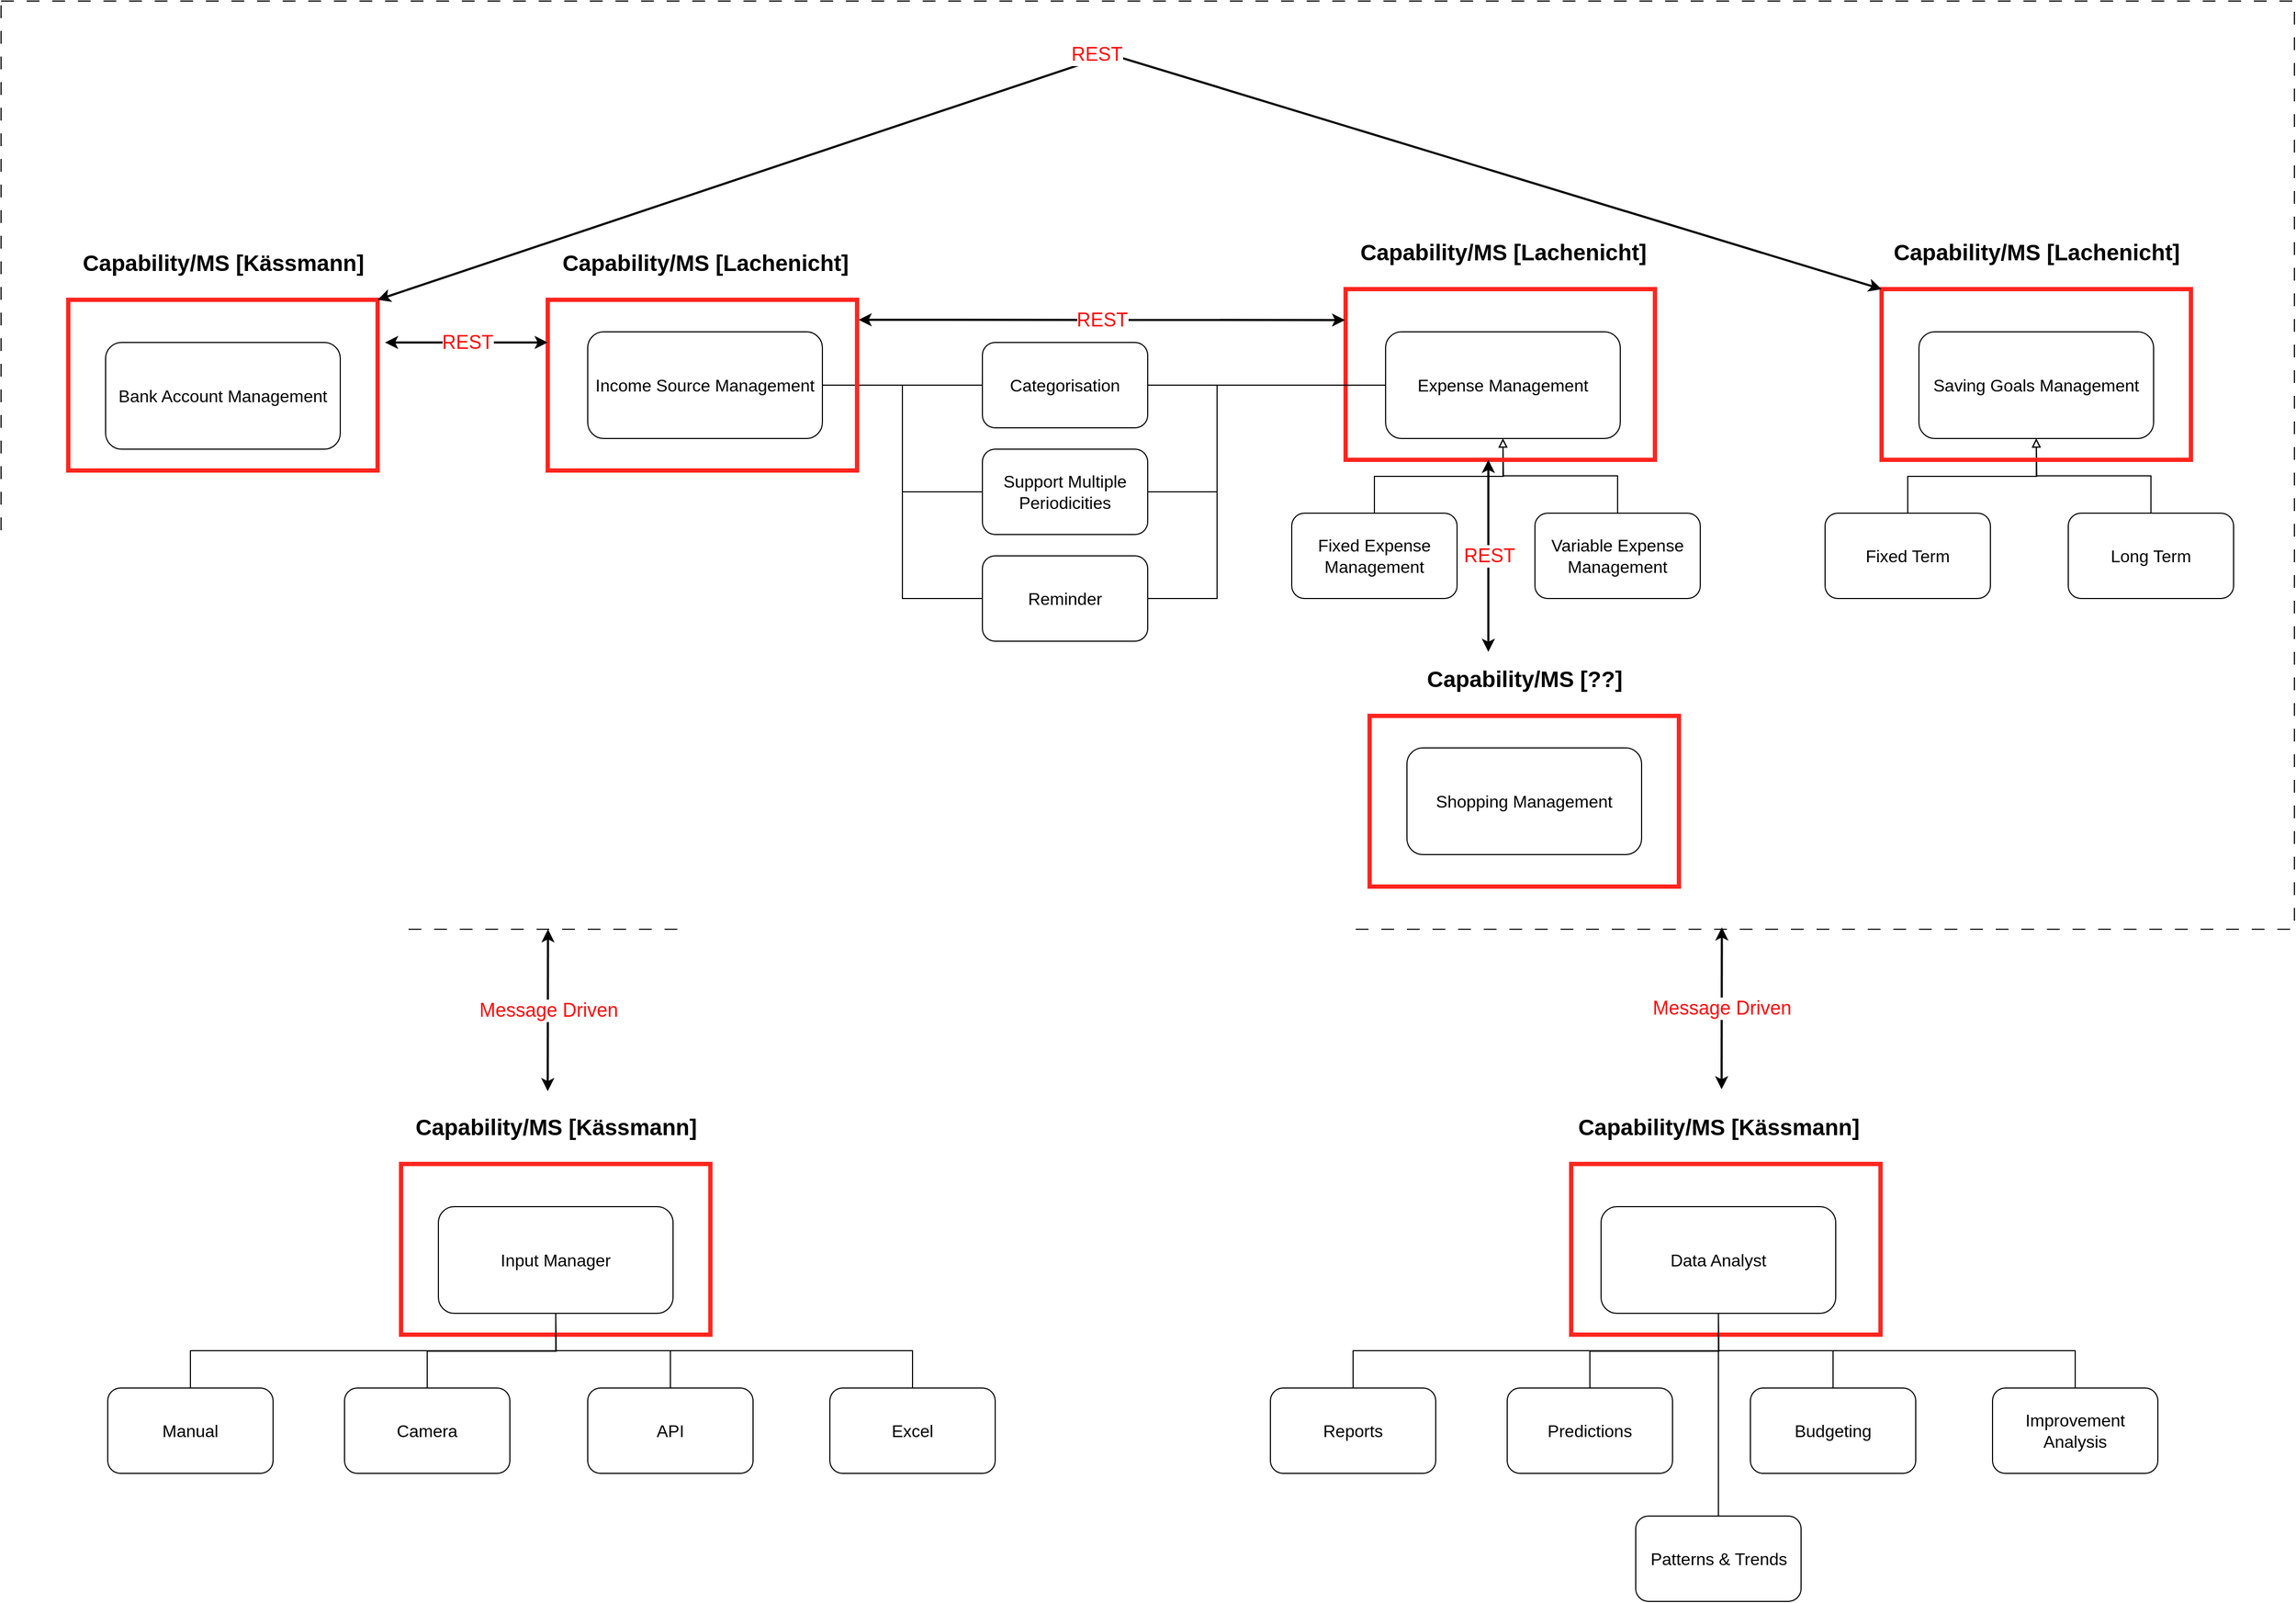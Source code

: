 <mxfile version="22.1.1" type="device">
  <diagram name="Page-1" id="2zOUJke9wk2ogMo4b4Y0">
    <mxGraphModel dx="6735" dy="3469" grid="1" gridSize="10" guides="1" tooltips="1" connect="1" arrows="1" fold="1" page="1" pageScale="1" pageWidth="827" pageHeight="1169" math="0" shadow="0">
      <root>
        <mxCell id="0" />
        <mxCell id="1" parent="0" />
        <mxCell id="eLTLAzRJcCV1uaDT1lfj-96" value="" style="rounded=0;whiteSpace=wrap;html=1;dashed=1;dashPattern=12 12;fillColor=none;" vertex="1" parent="1">
          <mxGeometry x="-200" y="-650" width="2150" height="870" as="geometry" />
        </mxCell>
        <mxCell id="eLTLAzRJcCV1uaDT1lfj-15" style="edgeStyle=orthogonalEdgeStyle;rounded=0;orthogonalLoop=1;jettySize=auto;html=1;exitX=1;exitY=0.5;exitDx=0;exitDy=0;entryX=0;entryY=0.5;entryDx=0;entryDy=0;endArrow=none;endFill=0;" edge="1" parent="1" source="2ghhbftVhgs5awZavKGY-1" target="eLTLAzRJcCV1uaDT1lfj-12">
          <mxGeometry relative="1" as="geometry" />
        </mxCell>
        <mxCell id="2ghhbftVhgs5awZavKGY-1" value="&lt;font style=&quot;font-size: 16px;&quot;&gt;Income Source Management&lt;/font&gt;" style="rounded=1;whiteSpace=wrap;html=1;" parent="1" vertex="1">
          <mxGeometry x="350" y="-340" width="220" height="100" as="geometry" />
        </mxCell>
        <mxCell id="eLTLAzRJcCV1uaDT1lfj-7" value="" style="group" vertex="1" connectable="0" parent="1">
          <mxGeometry x="1010" y="-340" width="383" height="250" as="geometry" />
        </mxCell>
        <mxCell id="eLTLAzRJcCV1uaDT1lfj-1" value="&lt;font style=&quot;font-size: 16px;&quot;&gt;Expense Management&lt;/font&gt;" style="rounded=1;whiteSpace=wrap;html=1;" vertex="1" parent="eLTLAzRJcCV1uaDT1lfj-7">
          <mxGeometry x="88" width="220" height="100" as="geometry" />
        </mxCell>
        <mxCell id="eLTLAzRJcCV1uaDT1lfj-4" value="" style="group" vertex="1" connectable="0" parent="eLTLAzRJcCV1uaDT1lfj-7">
          <mxGeometry y="170" width="383" height="80" as="geometry" />
        </mxCell>
        <mxCell id="eLTLAzRJcCV1uaDT1lfj-2" value="&lt;font style=&quot;font-size: 16px;&quot;&gt;Variable Expense Management&lt;/font&gt;" style="rounded=1;whiteSpace=wrap;html=1;" vertex="1" parent="eLTLAzRJcCV1uaDT1lfj-4">
          <mxGeometry x="228" width="155" height="80" as="geometry" />
        </mxCell>
        <mxCell id="eLTLAzRJcCV1uaDT1lfj-6" style="edgeStyle=orthogonalEdgeStyle;rounded=0;orthogonalLoop=1;jettySize=auto;html=1;exitX=0.5;exitY=0;exitDx=0;exitDy=0;endArrow=block;endFill=0;" edge="1" parent="eLTLAzRJcCV1uaDT1lfj-4" source="eLTLAzRJcCV1uaDT1lfj-3">
          <mxGeometry relative="1" as="geometry">
            <mxPoint x="198" y="-70" as="targetPoint" />
          </mxGeometry>
        </mxCell>
        <mxCell id="eLTLAzRJcCV1uaDT1lfj-3" value="&lt;font style=&quot;font-size: 16px;&quot;&gt;Fixed Expense Management&lt;/font&gt;" style="rounded=1;whiteSpace=wrap;html=1;" vertex="1" parent="eLTLAzRJcCV1uaDT1lfj-4">
          <mxGeometry width="155" height="80" as="geometry" />
        </mxCell>
        <mxCell id="eLTLAzRJcCV1uaDT1lfj-5" style="edgeStyle=orthogonalEdgeStyle;rounded=0;orthogonalLoop=1;jettySize=auto;html=1;exitX=0.5;exitY=0;exitDx=0;exitDy=0;entryX=0.5;entryY=1;entryDx=0;entryDy=0;endArrow=block;endFill=0;" edge="1" parent="eLTLAzRJcCV1uaDT1lfj-7" source="eLTLAzRJcCV1uaDT1lfj-2" target="eLTLAzRJcCV1uaDT1lfj-1">
          <mxGeometry relative="1" as="geometry" />
        </mxCell>
        <mxCell id="eLTLAzRJcCV1uaDT1lfj-24" value="" style="group" vertex="1" connectable="0" parent="eLTLAzRJcCV1uaDT1lfj-7">
          <mxGeometry x="50.5" y="-90" width="295" height="210" as="geometry" />
        </mxCell>
        <mxCell id="eLTLAzRJcCV1uaDT1lfj-25" value="" style="rounded=0;whiteSpace=wrap;html=1;fillColor=none;strokeWidth=4;strokeColor=#FF261F;" vertex="1" parent="eLTLAzRJcCV1uaDT1lfj-24">
          <mxGeometry y="50" width="290" height="160" as="geometry" />
        </mxCell>
        <mxCell id="eLTLAzRJcCV1uaDT1lfj-26" value="&lt;font style=&quot;font-size: 21px;&quot;&gt;&lt;b&gt;Capability/MS [Lachenicht]&lt;/b&gt;&lt;/font&gt;" style="text;html=1;strokeColor=none;fillColor=none;align=center;verticalAlign=middle;whiteSpace=wrap;rounded=0;" vertex="1" parent="eLTLAzRJcCV1uaDT1lfj-24">
          <mxGeometry width="295" height="30" as="geometry" />
        </mxCell>
        <mxCell id="eLTLAzRJcCV1uaDT1lfj-12" value="&lt;font style=&quot;font-size: 16px;&quot;&gt;Categorisation&lt;/font&gt;" style="rounded=1;whiteSpace=wrap;html=1;" vertex="1" parent="1">
          <mxGeometry x="720" y="-330" width="155" height="80" as="geometry" />
        </mxCell>
        <mxCell id="eLTLAzRJcCV1uaDT1lfj-13" value="&lt;span style=&quot;font-size: 16px;&quot;&gt;Support Multiple Periodicities&lt;/span&gt;" style="rounded=1;whiteSpace=wrap;html=1;" vertex="1" parent="1">
          <mxGeometry x="720" y="-230" width="155" height="80" as="geometry" />
        </mxCell>
        <mxCell id="eLTLAzRJcCV1uaDT1lfj-14" value="&lt;span style=&quot;font-size: 16px;&quot;&gt;Reminder&lt;/span&gt;" style="rounded=1;whiteSpace=wrap;html=1;" vertex="1" parent="1">
          <mxGeometry x="720" y="-130" width="155" height="80" as="geometry" />
        </mxCell>
        <mxCell id="eLTLAzRJcCV1uaDT1lfj-16" style="edgeStyle=orthogonalEdgeStyle;rounded=0;orthogonalLoop=1;jettySize=auto;html=1;exitX=1;exitY=0.5;exitDx=0;exitDy=0;entryX=0;entryY=0.5;entryDx=0;entryDy=0;endArrow=none;endFill=0;" edge="1" parent="1" source="2ghhbftVhgs5awZavKGY-1" target="eLTLAzRJcCV1uaDT1lfj-13">
          <mxGeometry relative="1" as="geometry">
            <mxPoint x="650" y="-280" as="sourcePoint" />
            <mxPoint x="730" y="-280" as="targetPoint" />
          </mxGeometry>
        </mxCell>
        <mxCell id="eLTLAzRJcCV1uaDT1lfj-18" style="edgeStyle=orthogonalEdgeStyle;rounded=0;orthogonalLoop=1;jettySize=auto;html=1;exitX=1;exitY=0.5;exitDx=0;exitDy=0;entryX=0;entryY=0.5;entryDx=0;entryDy=0;endArrow=none;endFill=0;" edge="1" parent="1" source="2ghhbftVhgs5awZavKGY-1" target="eLTLAzRJcCV1uaDT1lfj-14">
          <mxGeometry relative="1" as="geometry">
            <mxPoint x="559.53" y="-130" as="sourcePoint" />
            <mxPoint x="639.53" y="-30" as="targetPoint" />
          </mxGeometry>
        </mxCell>
        <mxCell id="eLTLAzRJcCV1uaDT1lfj-19" style="edgeStyle=orthogonalEdgeStyle;rounded=0;orthogonalLoop=1;jettySize=auto;html=1;entryX=0;entryY=0.5;entryDx=0;entryDy=0;endArrow=none;endFill=0;exitX=1;exitY=0.5;exitDx=0;exitDy=0;" edge="1" parent="1" source="eLTLAzRJcCV1uaDT1lfj-12" target="eLTLAzRJcCV1uaDT1lfj-1">
          <mxGeometry relative="1" as="geometry">
            <mxPoint x="900" y="-420" as="sourcePoint" />
            <mxPoint x="1180" y="-420" as="targetPoint" />
          </mxGeometry>
        </mxCell>
        <mxCell id="eLTLAzRJcCV1uaDT1lfj-20" style="edgeStyle=orthogonalEdgeStyle;rounded=0;orthogonalLoop=1;jettySize=auto;html=1;entryX=0;entryY=0.5;entryDx=0;entryDy=0;endArrow=none;endFill=0;exitX=1;exitY=0.5;exitDx=0;exitDy=0;" edge="1" parent="1" source="eLTLAzRJcCV1uaDT1lfj-13" target="eLTLAzRJcCV1uaDT1lfj-1">
          <mxGeometry relative="1" as="geometry">
            <mxPoint x="885" y="-280" as="sourcePoint" />
            <mxPoint x="1058" y="-280" as="targetPoint" />
            <Array as="points">
              <mxPoint x="940" y="-190" />
              <mxPoint x="940" y="-290" />
            </Array>
          </mxGeometry>
        </mxCell>
        <mxCell id="eLTLAzRJcCV1uaDT1lfj-21" style="edgeStyle=orthogonalEdgeStyle;rounded=0;orthogonalLoop=1;jettySize=auto;html=1;entryX=0;entryY=0.5;entryDx=0;entryDy=0;endArrow=none;endFill=0;exitX=1;exitY=0.5;exitDx=0;exitDy=0;" edge="1" parent="1" source="eLTLAzRJcCV1uaDT1lfj-14" target="eLTLAzRJcCV1uaDT1lfj-1">
          <mxGeometry relative="1" as="geometry">
            <mxPoint x="885" y="-180" as="sourcePoint" />
            <mxPoint x="1058" y="-280" as="targetPoint" />
            <Array as="points">
              <mxPoint x="940" y="-90" />
              <mxPoint x="940" y="-290" />
            </Array>
          </mxGeometry>
        </mxCell>
        <mxCell id="eLTLAzRJcCV1uaDT1lfj-23" value="" style="group" vertex="1" connectable="0" parent="1">
          <mxGeometry x="312.5" y="-420" width="295" height="210" as="geometry" />
        </mxCell>
        <mxCell id="2ghhbftVhgs5awZavKGY-65" value="" style="rounded=0;whiteSpace=wrap;html=1;fillColor=none;strokeWidth=4;strokeColor=#FF261F;" parent="eLTLAzRJcCV1uaDT1lfj-23" vertex="1">
          <mxGeometry y="50" width="290" height="160" as="geometry" />
        </mxCell>
        <mxCell id="eLTLAzRJcCV1uaDT1lfj-22" value="&lt;font style=&quot;font-size: 21px;&quot;&gt;&lt;b&gt;Capability/MS [Lachenicht]&lt;/b&gt;&lt;/font&gt;" style="text;html=1;strokeColor=none;fillColor=none;align=center;verticalAlign=middle;whiteSpace=wrap;rounded=0;" vertex="1" parent="eLTLAzRJcCV1uaDT1lfj-23">
          <mxGeometry width="295" height="30" as="geometry" />
        </mxCell>
        <mxCell id="eLTLAzRJcCV1uaDT1lfj-27" value="" style="endArrow=classic;html=1;rounded=0;exitX=1.005;exitY=0.117;exitDx=0;exitDy=0;strokeWidth=2;exitPerimeter=0;startArrow=classic;startFill=1;" edge="1" parent="1" source="2ghhbftVhgs5awZavKGY-65">
          <mxGeometry relative="1" as="geometry">
            <mxPoint x="910" y="210" as="sourcePoint" />
            <mxPoint x="1060" y="-351" as="targetPoint" />
          </mxGeometry>
        </mxCell>
        <mxCell id="eLTLAzRJcCV1uaDT1lfj-28" value="&lt;font color=&quot;#ff0808&quot; style=&quot;font-size: 18px;&quot;&gt;REST&lt;/font&gt;" style="edgeLabel;resizable=0;html=1;align=center;verticalAlign=middle;" connectable="0" vertex="1" parent="eLTLAzRJcCV1uaDT1lfj-27">
          <mxGeometry relative="1" as="geometry" />
        </mxCell>
        <mxCell id="eLTLAzRJcCV1uaDT1lfj-29" value="" style="group" vertex="1" connectable="0" parent="1">
          <mxGeometry x="1510" y="-340" width="383" height="250" as="geometry" />
        </mxCell>
        <mxCell id="eLTLAzRJcCV1uaDT1lfj-30" value="&lt;font style=&quot;font-size: 16px;&quot;&gt;Saving Goals Management&lt;/font&gt;" style="rounded=1;whiteSpace=wrap;html=1;" vertex="1" parent="eLTLAzRJcCV1uaDT1lfj-29">
          <mxGeometry x="88" width="220" height="100" as="geometry" />
        </mxCell>
        <mxCell id="eLTLAzRJcCV1uaDT1lfj-31" value="" style="group" vertex="1" connectable="0" parent="eLTLAzRJcCV1uaDT1lfj-29">
          <mxGeometry y="170" width="383" height="80" as="geometry" />
        </mxCell>
        <mxCell id="eLTLAzRJcCV1uaDT1lfj-32" value="&lt;font style=&quot;font-size: 16px;&quot;&gt;Long Term&lt;/font&gt;" style="rounded=1;whiteSpace=wrap;html=1;" vertex="1" parent="eLTLAzRJcCV1uaDT1lfj-31">
          <mxGeometry x="228" width="155" height="80" as="geometry" />
        </mxCell>
        <mxCell id="eLTLAzRJcCV1uaDT1lfj-33" style="edgeStyle=orthogonalEdgeStyle;rounded=0;orthogonalLoop=1;jettySize=auto;html=1;exitX=0.5;exitY=0;exitDx=0;exitDy=0;endArrow=block;endFill=0;" edge="1" parent="eLTLAzRJcCV1uaDT1lfj-31" source="eLTLAzRJcCV1uaDT1lfj-34">
          <mxGeometry relative="1" as="geometry">
            <mxPoint x="198" y="-70" as="targetPoint" />
          </mxGeometry>
        </mxCell>
        <mxCell id="eLTLAzRJcCV1uaDT1lfj-34" value="&lt;font style=&quot;font-size: 16px;&quot;&gt;Fixed Term&lt;/font&gt;" style="rounded=1;whiteSpace=wrap;html=1;" vertex="1" parent="eLTLAzRJcCV1uaDT1lfj-31">
          <mxGeometry width="155" height="80" as="geometry" />
        </mxCell>
        <mxCell id="eLTLAzRJcCV1uaDT1lfj-35" style="edgeStyle=orthogonalEdgeStyle;rounded=0;orthogonalLoop=1;jettySize=auto;html=1;exitX=0.5;exitY=0;exitDx=0;exitDy=0;entryX=0.5;entryY=1;entryDx=0;entryDy=0;endArrow=block;endFill=0;" edge="1" parent="eLTLAzRJcCV1uaDT1lfj-29" source="eLTLAzRJcCV1uaDT1lfj-32" target="eLTLAzRJcCV1uaDT1lfj-30">
          <mxGeometry relative="1" as="geometry" />
        </mxCell>
        <mxCell id="eLTLAzRJcCV1uaDT1lfj-36" value="" style="group" vertex="1" connectable="0" parent="eLTLAzRJcCV1uaDT1lfj-29">
          <mxGeometry x="50.5" y="-90" width="295" height="210" as="geometry" />
        </mxCell>
        <mxCell id="eLTLAzRJcCV1uaDT1lfj-38" value="&lt;font style=&quot;font-size: 21px;&quot;&gt;&lt;b&gt;Capability/MS [Lachenicht]&lt;/b&gt;&lt;/font&gt;" style="text;html=1;strokeColor=none;fillColor=none;align=center;verticalAlign=middle;whiteSpace=wrap;rounded=0;" vertex="1" parent="eLTLAzRJcCV1uaDT1lfj-36">
          <mxGeometry width="295" height="30" as="geometry" />
        </mxCell>
        <mxCell id="eLTLAzRJcCV1uaDT1lfj-39" value="" style="rounded=0;whiteSpace=wrap;html=1;fillColor=none;strokeWidth=4;strokeColor=#FF261F;" vertex="1" parent="eLTLAzRJcCV1uaDT1lfj-36">
          <mxGeometry x="2.5" y="50" width="290" height="160" as="geometry" />
        </mxCell>
        <mxCell id="eLTLAzRJcCV1uaDT1lfj-40" value="" style="group" vertex="1" connectable="0" parent="1">
          <mxGeometry x="1030" y="50" width="383" height="250" as="geometry" />
        </mxCell>
        <mxCell id="eLTLAzRJcCV1uaDT1lfj-41" value="&lt;font style=&quot;font-size: 16px;&quot;&gt;Shopping Management&lt;/font&gt;" style="rounded=1;whiteSpace=wrap;html=1;" vertex="1" parent="eLTLAzRJcCV1uaDT1lfj-40">
          <mxGeometry x="88" width="220" height="100" as="geometry" />
        </mxCell>
        <mxCell id="eLTLAzRJcCV1uaDT1lfj-47" value="" style="group" vertex="1" connectable="0" parent="eLTLAzRJcCV1uaDT1lfj-40">
          <mxGeometry x="50.5" y="-80" width="295" height="210" as="geometry" />
        </mxCell>
        <mxCell id="eLTLAzRJcCV1uaDT1lfj-48" value="&lt;font style=&quot;font-size: 21px;&quot;&gt;&lt;b&gt;Capability/MS [??]&lt;/b&gt;&lt;/font&gt;" style="text;html=1;strokeColor=none;fillColor=none;align=center;verticalAlign=middle;whiteSpace=wrap;rounded=0;" vertex="1" parent="eLTLAzRJcCV1uaDT1lfj-47">
          <mxGeometry width="295" height="30" as="geometry" />
        </mxCell>
        <mxCell id="eLTLAzRJcCV1uaDT1lfj-49" value="" style="rounded=0;whiteSpace=wrap;html=1;fillColor=none;strokeWidth=4;strokeColor=#FF261F;" vertex="1" parent="eLTLAzRJcCV1uaDT1lfj-40">
          <mxGeometry x="53" y="-30" width="290" height="160" as="geometry" />
        </mxCell>
        <mxCell id="eLTLAzRJcCV1uaDT1lfj-97" value="" style="endArrow=classic;html=1;rounded=0;strokeWidth=2;entryX=0.655;entryY=0.998;entryDx=0;entryDy=0;startArrow=classic;startFill=1;entryPerimeter=0;" edge="1" parent="eLTLAzRJcCV1uaDT1lfj-40">
          <mxGeometry relative="1" as="geometry">
            <mxPoint x="383" y="320" as="sourcePoint" />
            <mxPoint x="383.25" y="168.26" as="targetPoint" />
          </mxGeometry>
        </mxCell>
        <mxCell id="eLTLAzRJcCV1uaDT1lfj-98" value="&lt;font color=&quot;#ff0808&quot; style=&quot;font-size: 18px;&quot;&gt;Message Driven&lt;/font&gt;" style="edgeLabel;resizable=0;html=1;align=center;verticalAlign=middle;" connectable="0" vertex="1" parent="eLTLAzRJcCV1uaDT1lfj-97">
          <mxGeometry relative="1" as="geometry" />
        </mxCell>
        <mxCell id="eLTLAzRJcCV1uaDT1lfj-56" value="" style="group" vertex="1" connectable="0" parent="1">
          <mxGeometry x="-190" y="-330" width="630" height="250" as="geometry" />
        </mxCell>
        <mxCell id="eLTLAzRJcCV1uaDT1lfj-57" value="&lt;font style=&quot;font-size: 16px;&quot;&gt;Bank Account Management&lt;/font&gt;" style="rounded=1;whiteSpace=wrap;html=1;" vertex="1" parent="eLTLAzRJcCV1uaDT1lfj-56">
          <mxGeometry x="88" width="220" height="100" as="geometry" />
        </mxCell>
        <mxCell id="eLTLAzRJcCV1uaDT1lfj-63" value="" style="group" vertex="1" connectable="0" parent="eLTLAzRJcCV1uaDT1lfj-56">
          <mxGeometry x="50.5" y="-90" width="295" height="210" as="geometry" />
        </mxCell>
        <mxCell id="eLTLAzRJcCV1uaDT1lfj-65" value="&lt;font style=&quot;font-size: 21px;&quot;&gt;&lt;b&gt;Capability/MS [Kässmann]&lt;/b&gt;&lt;/font&gt;" style="text;html=1;strokeColor=none;fillColor=none;align=center;verticalAlign=middle;whiteSpace=wrap;rounded=0;" vertex="1" parent="eLTLAzRJcCV1uaDT1lfj-63">
          <mxGeometry width="295" height="30" as="geometry" />
        </mxCell>
        <mxCell id="eLTLAzRJcCV1uaDT1lfj-64" value="" style="rounded=0;whiteSpace=wrap;html=1;fillColor=none;strokeWidth=4;strokeColor=#FF261F;" vertex="1" parent="eLTLAzRJcCV1uaDT1lfj-63">
          <mxGeometry x="2.5" y="50" width="290" height="160" as="geometry" />
        </mxCell>
        <mxCell id="eLTLAzRJcCV1uaDT1lfj-68" value="" style="endArrow=classic;html=1;rounded=0;strokeWidth=2;entryX=0;entryY=0.25;entryDx=0;entryDy=0;startArrow=classic;startFill=1;" edge="1" parent="1" target="2ghhbftVhgs5awZavKGY-65">
          <mxGeometry relative="1" as="geometry">
            <mxPoint x="160" y="-330" as="sourcePoint" />
            <mxPoint x="720" y="-500" as="targetPoint" />
          </mxGeometry>
        </mxCell>
        <mxCell id="eLTLAzRJcCV1uaDT1lfj-69" value="&lt;font color=&quot;#ff0808&quot; style=&quot;font-size: 18px;&quot;&gt;REST&lt;/font&gt;" style="edgeLabel;resizable=0;html=1;align=center;verticalAlign=middle;" connectable="0" vertex="1" parent="eLTLAzRJcCV1uaDT1lfj-68">
          <mxGeometry relative="1" as="geometry" />
        </mxCell>
        <mxCell id="eLTLAzRJcCV1uaDT1lfj-70" value="" style="endArrow=classic;html=1;rounded=0;strokeWidth=2;entryX=0;entryY=0;entryDx=0;entryDy=0;startArrow=classic;startFill=1;exitX=1;exitY=0;exitDx=0;exitDy=0;" edge="1" parent="1" source="eLTLAzRJcCV1uaDT1lfj-64" target="eLTLAzRJcCV1uaDT1lfj-39">
          <mxGeometry relative="1" as="geometry">
            <mxPoint x="240" y="-500" as="sourcePoint" />
            <mxPoint x="393" y="-500" as="targetPoint" />
            <Array as="points">
              <mxPoint x="840" y="-600" />
            </Array>
          </mxGeometry>
        </mxCell>
        <mxCell id="eLTLAzRJcCV1uaDT1lfj-71" value="&lt;font color=&quot;#ff0808&quot; style=&quot;font-size: 18px;&quot;&gt;REST&lt;/font&gt;" style="edgeLabel;resizable=0;html=1;align=center;verticalAlign=middle;" connectable="0" vertex="1" parent="eLTLAzRJcCV1uaDT1lfj-70">
          <mxGeometry relative="1" as="geometry">
            <mxPoint x="-28" y="-5" as="offset" />
          </mxGeometry>
        </mxCell>
        <mxCell id="eLTLAzRJcCV1uaDT1lfj-72" value="" style="endArrow=classic;html=1;rounded=0;exitX=0.428;exitY=1.029;exitDx=0;exitDy=0;strokeWidth=2;exitPerimeter=0;startArrow=classic;startFill=1;" edge="1" parent="1">
          <mxGeometry relative="1" as="geometry">
            <mxPoint x="1194.33" y="-220.0" as="sourcePoint" />
            <mxPoint x="1194.33" y="-40" as="targetPoint" />
          </mxGeometry>
        </mxCell>
        <mxCell id="eLTLAzRJcCV1uaDT1lfj-73" value="&lt;font color=&quot;#ff0808&quot; style=&quot;font-size: 18px;&quot;&gt;REST&lt;/font&gt;" style="edgeLabel;resizable=0;html=1;align=center;verticalAlign=middle;" connectable="0" vertex="1" parent="eLTLAzRJcCV1uaDT1lfj-72">
          <mxGeometry relative="1" as="geometry" />
        </mxCell>
        <mxCell id="eLTLAzRJcCV1uaDT1lfj-93" value="" style="group" vertex="1" connectable="0" parent="1">
          <mxGeometry x="990" y="480" width="832" height="370" as="geometry" />
        </mxCell>
        <mxCell id="eLTLAzRJcCV1uaDT1lfj-74" value="" style="group" vertex="1" connectable="0" parent="eLTLAzRJcCV1uaDT1lfj-93">
          <mxGeometry x="222" width="383" height="250" as="geometry" />
        </mxCell>
        <mxCell id="eLTLAzRJcCV1uaDT1lfj-75" value="&lt;font style=&quot;font-size: 16px;&quot;&gt;Data Analyst&lt;/font&gt;" style="rounded=1;whiteSpace=wrap;html=1;" vertex="1" parent="eLTLAzRJcCV1uaDT1lfj-74">
          <mxGeometry x="88" width="220" height="100" as="geometry" />
        </mxCell>
        <mxCell id="eLTLAzRJcCV1uaDT1lfj-76" value="" style="group" vertex="1" connectable="0" parent="eLTLAzRJcCV1uaDT1lfj-74">
          <mxGeometry y="170" width="383" height="80" as="geometry" />
        </mxCell>
        <mxCell id="eLTLAzRJcCV1uaDT1lfj-77" value="&lt;font style=&quot;font-size: 16px;&quot;&gt;Budgeting&lt;/font&gt;" style="rounded=1;whiteSpace=wrap;html=1;" vertex="1" parent="eLTLAzRJcCV1uaDT1lfj-76">
          <mxGeometry x="228" width="155" height="80" as="geometry" />
        </mxCell>
        <mxCell id="eLTLAzRJcCV1uaDT1lfj-78" style="edgeStyle=orthogonalEdgeStyle;rounded=0;orthogonalLoop=1;jettySize=auto;html=1;exitX=0.5;exitY=0;exitDx=0;exitDy=0;endArrow=none;endFill=0;" edge="1" parent="eLTLAzRJcCV1uaDT1lfj-76" source="eLTLAzRJcCV1uaDT1lfj-79">
          <mxGeometry relative="1" as="geometry">
            <mxPoint x="198" y="-70" as="targetPoint" />
          </mxGeometry>
        </mxCell>
        <mxCell id="eLTLAzRJcCV1uaDT1lfj-79" value="&lt;font style=&quot;font-size: 16px;&quot;&gt;Predictions&lt;/font&gt;" style="rounded=1;whiteSpace=wrap;html=1;" vertex="1" parent="eLTLAzRJcCV1uaDT1lfj-76">
          <mxGeometry width="155" height="80" as="geometry" />
        </mxCell>
        <mxCell id="eLTLAzRJcCV1uaDT1lfj-80" style="edgeStyle=orthogonalEdgeStyle;rounded=0;orthogonalLoop=1;jettySize=auto;html=1;exitX=0.5;exitY=0;exitDx=0;exitDy=0;entryX=0.5;entryY=1;entryDx=0;entryDy=0;endArrow=none;endFill=0;" edge="1" parent="eLTLAzRJcCV1uaDT1lfj-74" source="eLTLAzRJcCV1uaDT1lfj-77" target="eLTLAzRJcCV1uaDT1lfj-75">
          <mxGeometry relative="1" as="geometry" />
        </mxCell>
        <mxCell id="eLTLAzRJcCV1uaDT1lfj-81" value="" style="group" vertex="1" connectable="0" parent="eLTLAzRJcCV1uaDT1lfj-74">
          <mxGeometry x="50.5" y="-90" width="295" height="210" as="geometry" />
        </mxCell>
        <mxCell id="eLTLAzRJcCV1uaDT1lfj-83" value="&lt;font style=&quot;font-size: 21px;&quot;&gt;&lt;b&gt;Capability/MS [Kässmann]&lt;/b&gt;&lt;/font&gt;" style="text;html=1;strokeColor=none;fillColor=none;align=center;verticalAlign=middle;whiteSpace=wrap;rounded=0;" vertex="1" parent="eLTLAzRJcCV1uaDT1lfj-81">
          <mxGeometry width="295" height="30" as="geometry" />
        </mxCell>
        <mxCell id="eLTLAzRJcCV1uaDT1lfj-82" value="" style="rounded=0;whiteSpace=wrap;html=1;fillColor=none;strokeWidth=4;strokeColor=#FF261F;" vertex="1" parent="eLTLAzRJcCV1uaDT1lfj-74">
          <mxGeometry x="60" y="-40" width="290" height="160" as="geometry" />
        </mxCell>
        <mxCell id="eLTLAzRJcCV1uaDT1lfj-92" style="edgeStyle=orthogonalEdgeStyle;rounded=0;orthogonalLoop=1;jettySize=auto;html=1;exitX=0.5;exitY=0;exitDx=0;exitDy=0;entryX=0.5;entryY=1;entryDx=0;entryDy=0;endArrow=none;endFill=0;" edge="1" parent="eLTLAzRJcCV1uaDT1lfj-93" source="eLTLAzRJcCV1uaDT1lfj-85" target="eLTLAzRJcCV1uaDT1lfj-75">
          <mxGeometry relative="1" as="geometry" />
        </mxCell>
        <mxCell id="eLTLAzRJcCV1uaDT1lfj-85" value="&lt;font style=&quot;font-size: 16px;&quot;&gt;Reports&lt;/font&gt;" style="rounded=1;whiteSpace=wrap;html=1;" vertex="1" parent="eLTLAzRJcCV1uaDT1lfj-93">
          <mxGeometry y="170" width="155" height="80" as="geometry" />
        </mxCell>
        <mxCell id="eLTLAzRJcCV1uaDT1lfj-91" style="edgeStyle=orthogonalEdgeStyle;rounded=0;orthogonalLoop=1;jettySize=auto;html=1;exitX=0.5;exitY=0;exitDx=0;exitDy=0;entryX=0.5;entryY=1;entryDx=0;entryDy=0;endArrow=none;endFill=0;" edge="1" parent="eLTLAzRJcCV1uaDT1lfj-93" source="eLTLAzRJcCV1uaDT1lfj-87" target="eLTLAzRJcCV1uaDT1lfj-75">
          <mxGeometry relative="1" as="geometry" />
        </mxCell>
        <mxCell id="eLTLAzRJcCV1uaDT1lfj-87" value="&lt;font style=&quot;font-size: 16px;&quot;&gt;Improvement Analysis&lt;/font&gt;" style="rounded=1;whiteSpace=wrap;html=1;" vertex="1" parent="eLTLAzRJcCV1uaDT1lfj-93">
          <mxGeometry x="677" y="170" width="155" height="80" as="geometry" />
        </mxCell>
        <mxCell id="eLTLAzRJcCV1uaDT1lfj-90" style="edgeStyle=orthogonalEdgeStyle;rounded=0;orthogonalLoop=1;jettySize=auto;html=1;exitX=0.5;exitY=0;exitDx=0;exitDy=0;entryX=0.5;entryY=1;entryDx=0;entryDy=0;endArrow=none;endFill=0;" edge="1" parent="eLTLAzRJcCV1uaDT1lfj-93" source="eLTLAzRJcCV1uaDT1lfj-89" target="eLTLAzRJcCV1uaDT1lfj-75">
          <mxGeometry relative="1" as="geometry" />
        </mxCell>
        <mxCell id="eLTLAzRJcCV1uaDT1lfj-89" value="&lt;font style=&quot;font-size: 16px;&quot;&gt;Patterns &amp;amp; Trends&lt;/font&gt;" style="rounded=1;whiteSpace=wrap;html=1;" vertex="1" parent="eLTLAzRJcCV1uaDT1lfj-93">
          <mxGeometry x="342.5" y="290" width="155" height="80" as="geometry" />
        </mxCell>
        <mxCell id="eLTLAzRJcCV1uaDT1lfj-99" value="" style="group" vertex="1" connectable="0" parent="1">
          <mxGeometry x="-100" y="480" width="832" height="370" as="geometry" />
        </mxCell>
        <mxCell id="eLTLAzRJcCV1uaDT1lfj-100" value="" style="group" vertex="1" connectable="0" parent="eLTLAzRJcCV1uaDT1lfj-99">
          <mxGeometry x="222" width="383" height="250" as="geometry" />
        </mxCell>
        <mxCell id="eLTLAzRJcCV1uaDT1lfj-101" value="&lt;font style=&quot;font-size: 16px;&quot;&gt;Input Manager&lt;/font&gt;" style="rounded=1;whiteSpace=wrap;html=1;" vertex="1" parent="eLTLAzRJcCV1uaDT1lfj-100">
          <mxGeometry x="88" width="220" height="100" as="geometry" />
        </mxCell>
        <mxCell id="eLTLAzRJcCV1uaDT1lfj-102" value="" style="group" vertex="1" connectable="0" parent="eLTLAzRJcCV1uaDT1lfj-100">
          <mxGeometry y="170" width="383" height="80" as="geometry" />
        </mxCell>
        <mxCell id="eLTLAzRJcCV1uaDT1lfj-103" value="&lt;font style=&quot;font-size: 16px;&quot;&gt;API&lt;/font&gt;" style="rounded=1;whiteSpace=wrap;html=1;" vertex="1" parent="eLTLAzRJcCV1uaDT1lfj-102">
          <mxGeometry x="228" width="155" height="80" as="geometry" />
        </mxCell>
        <mxCell id="eLTLAzRJcCV1uaDT1lfj-104" style="edgeStyle=orthogonalEdgeStyle;rounded=0;orthogonalLoop=1;jettySize=auto;html=1;exitX=0.5;exitY=0;exitDx=0;exitDy=0;endArrow=none;endFill=0;" edge="1" parent="eLTLAzRJcCV1uaDT1lfj-102" source="eLTLAzRJcCV1uaDT1lfj-105">
          <mxGeometry relative="1" as="geometry">
            <mxPoint x="198" y="-70" as="targetPoint" />
          </mxGeometry>
        </mxCell>
        <mxCell id="eLTLAzRJcCV1uaDT1lfj-105" value="&lt;font style=&quot;font-size: 16px;&quot;&gt;Camera&lt;/font&gt;" style="rounded=1;whiteSpace=wrap;html=1;" vertex="1" parent="eLTLAzRJcCV1uaDT1lfj-102">
          <mxGeometry width="155" height="80" as="geometry" />
        </mxCell>
        <mxCell id="eLTLAzRJcCV1uaDT1lfj-106" style="edgeStyle=orthogonalEdgeStyle;rounded=0;orthogonalLoop=1;jettySize=auto;html=1;exitX=0.5;exitY=0;exitDx=0;exitDy=0;entryX=0.5;entryY=1;entryDx=0;entryDy=0;endArrow=none;endFill=0;" edge="1" parent="eLTLAzRJcCV1uaDT1lfj-100" source="eLTLAzRJcCV1uaDT1lfj-103" target="eLTLAzRJcCV1uaDT1lfj-101">
          <mxGeometry relative="1" as="geometry" />
        </mxCell>
        <mxCell id="eLTLAzRJcCV1uaDT1lfj-107" value="" style="group" vertex="1" connectable="0" parent="eLTLAzRJcCV1uaDT1lfj-100">
          <mxGeometry x="50.5" y="-90" width="295" height="210" as="geometry" />
        </mxCell>
        <mxCell id="eLTLAzRJcCV1uaDT1lfj-108" value="&lt;font style=&quot;font-size: 21px;&quot;&gt;&lt;b&gt;Capability/MS [Kässmann]&lt;/b&gt;&lt;/font&gt;" style="text;html=1;strokeColor=none;fillColor=none;align=center;verticalAlign=middle;whiteSpace=wrap;rounded=0;" vertex="1" parent="eLTLAzRJcCV1uaDT1lfj-107">
          <mxGeometry width="295" height="30" as="geometry" />
        </mxCell>
        <mxCell id="eLTLAzRJcCV1uaDT1lfj-109" value="" style="rounded=0;whiteSpace=wrap;html=1;fillColor=none;strokeWidth=4;strokeColor=#FF261F;" vertex="1" parent="eLTLAzRJcCV1uaDT1lfj-107">
          <mxGeometry x="2.5" y="50" width="290" height="160" as="geometry" />
        </mxCell>
        <mxCell id="eLTLAzRJcCV1uaDT1lfj-110" style="edgeStyle=orthogonalEdgeStyle;rounded=0;orthogonalLoop=1;jettySize=auto;html=1;exitX=0.5;exitY=0;exitDx=0;exitDy=0;entryX=0.5;entryY=1;entryDx=0;entryDy=0;endArrow=none;endFill=0;" edge="1" parent="eLTLAzRJcCV1uaDT1lfj-99" source="eLTLAzRJcCV1uaDT1lfj-111" target="eLTLAzRJcCV1uaDT1lfj-101">
          <mxGeometry relative="1" as="geometry" />
        </mxCell>
        <mxCell id="eLTLAzRJcCV1uaDT1lfj-111" value="&lt;span style=&quot;font-size: 16px;&quot;&gt;Manual&lt;/span&gt;" style="rounded=1;whiteSpace=wrap;html=1;" vertex="1" parent="eLTLAzRJcCV1uaDT1lfj-99">
          <mxGeometry y="170" width="155" height="80" as="geometry" />
        </mxCell>
        <mxCell id="eLTLAzRJcCV1uaDT1lfj-112" style="edgeStyle=orthogonalEdgeStyle;rounded=0;orthogonalLoop=1;jettySize=auto;html=1;exitX=0.5;exitY=0;exitDx=0;exitDy=0;entryX=0.5;entryY=1;entryDx=0;entryDy=0;endArrow=none;endFill=0;" edge="1" parent="eLTLAzRJcCV1uaDT1lfj-99" source="eLTLAzRJcCV1uaDT1lfj-113" target="eLTLAzRJcCV1uaDT1lfj-101">
          <mxGeometry relative="1" as="geometry" />
        </mxCell>
        <mxCell id="eLTLAzRJcCV1uaDT1lfj-113" value="&lt;font style=&quot;font-size: 16px;&quot;&gt;Excel&lt;/font&gt;" style="rounded=1;whiteSpace=wrap;html=1;" vertex="1" parent="eLTLAzRJcCV1uaDT1lfj-99">
          <mxGeometry x="677" y="170" width="155" height="80" as="geometry" />
        </mxCell>
        <mxCell id="eLTLAzRJcCV1uaDT1lfj-116" value="" style="endArrow=classic;html=1;rounded=0;strokeWidth=2;entryX=0.655;entryY=0.998;entryDx=0;entryDy=0;startArrow=classic;startFill=1;entryPerimeter=0;" edge="1" parent="1">
          <mxGeometry relative="1" as="geometry">
            <mxPoint x="312.5" y="371.74" as="sourcePoint" />
            <mxPoint x="312.75" y="220.0" as="targetPoint" />
          </mxGeometry>
        </mxCell>
        <mxCell id="eLTLAzRJcCV1uaDT1lfj-117" value="&lt;font color=&quot;#ff0808&quot; style=&quot;font-size: 18px;&quot;&gt;Message Driven&lt;/font&gt;" style="edgeLabel;resizable=0;html=1;align=center;verticalAlign=middle;" connectable="0" vertex="1" parent="eLTLAzRJcCV1uaDT1lfj-116">
          <mxGeometry relative="1" as="geometry" />
        </mxCell>
      </root>
    </mxGraphModel>
  </diagram>
</mxfile>
